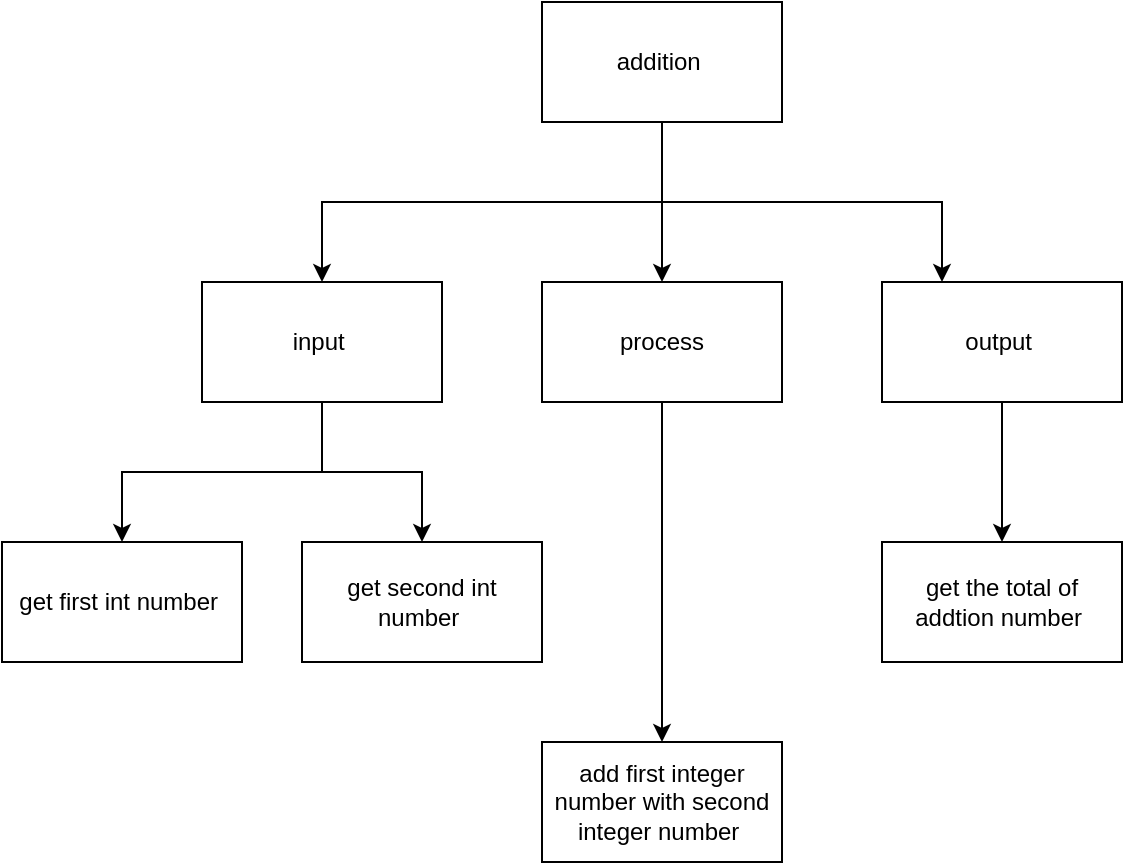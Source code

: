 <mxfile>
    <diagram id="b-8MDv3eXwseDEL6-V1B" name="Page-1">
        <mxGraphModel dx="1074" dy="741" grid="1" gridSize="10" guides="1" tooltips="1" connect="1" arrows="1" fold="1" page="1" pageScale="1" pageWidth="827" pageHeight="1169" math="0" shadow="0">
            <root>
                <mxCell id="0"/>
                <mxCell id="1" parent="0"/>
                <mxCell id="8" style="edgeStyle=orthogonalEdgeStyle;html=1;entryX=0.5;entryY=0;entryDx=0;entryDy=0;rounded=0;" edge="1" parent="1" source="2" target="6">
                    <mxGeometry relative="1" as="geometry"/>
                </mxCell>
                <mxCell id="9" style="edgeStyle=orthogonalEdgeStyle;rounded=0;html=1;" edge="1" parent="1" source="2" target="7">
                    <mxGeometry relative="1" as="geometry"/>
                </mxCell>
                <mxCell id="2" value="input&amp;nbsp;" style="rounded=0;whiteSpace=wrap;html=1;" vertex="1" parent="1">
                    <mxGeometry x="130" y="210" width="120" height="60" as="geometry"/>
                </mxCell>
                <mxCell id="12" style="edgeStyle=orthogonalEdgeStyle;rounded=0;html=1;" edge="1" parent="1" source="3" target="4">
                    <mxGeometry relative="1" as="geometry"/>
                </mxCell>
                <mxCell id="15" style="edgeStyle=orthogonalEdgeStyle;rounded=0;html=1;" edge="1" parent="1" source="3" target="2">
                    <mxGeometry relative="1" as="geometry">
                        <Array as="points">
                            <mxPoint x="360" y="170"/>
                            <mxPoint x="190" y="170"/>
                        </Array>
                    </mxGeometry>
                </mxCell>
                <mxCell id="16" style="edgeStyle=orthogonalEdgeStyle;rounded=0;html=1;" edge="1" parent="1" source="3" target="5">
                    <mxGeometry relative="1" as="geometry">
                        <Array as="points">
                            <mxPoint x="360" y="170"/>
                            <mxPoint x="500" y="170"/>
                        </Array>
                    </mxGeometry>
                </mxCell>
                <mxCell id="3" value="addition&amp;nbsp;" style="rounded=0;whiteSpace=wrap;html=1;" vertex="1" parent="1">
                    <mxGeometry x="300" y="70" width="120" height="60" as="geometry"/>
                </mxCell>
                <mxCell id="19" style="edgeStyle=orthogonalEdgeStyle;rounded=0;html=1;" edge="1" parent="1" source="4" target="18">
                    <mxGeometry relative="1" as="geometry"/>
                </mxCell>
                <mxCell id="4" value="process" style="rounded=0;whiteSpace=wrap;html=1;" vertex="1" parent="1">
                    <mxGeometry x="300" y="210" width="120" height="60" as="geometry"/>
                </mxCell>
                <mxCell id="21" style="edgeStyle=orthogonalEdgeStyle;rounded=0;html=1;" edge="1" parent="1" source="5" target="20">
                    <mxGeometry relative="1" as="geometry"/>
                </mxCell>
                <mxCell id="5" value="output&amp;nbsp;" style="rounded=0;whiteSpace=wrap;html=1;" vertex="1" parent="1">
                    <mxGeometry x="470" y="210" width="120" height="60" as="geometry"/>
                </mxCell>
                <mxCell id="6" value="get first int number&amp;nbsp;" style="rounded=0;whiteSpace=wrap;html=1;" vertex="1" parent="1">
                    <mxGeometry x="30" y="340" width="120" height="60" as="geometry"/>
                </mxCell>
                <mxCell id="7" value="get second int number&amp;nbsp;" style="rounded=0;whiteSpace=wrap;html=1;" vertex="1" parent="1">
                    <mxGeometry x="180" y="340" width="120" height="60" as="geometry"/>
                </mxCell>
                <mxCell id="18" value="add first integer number with second integer number&amp;nbsp;" style="rounded=0;whiteSpace=wrap;html=1;" vertex="1" parent="1">
                    <mxGeometry x="300" y="440" width="120" height="60" as="geometry"/>
                </mxCell>
                <mxCell id="20" value="get the total of addtion number&amp;nbsp;" style="rounded=0;whiteSpace=wrap;html=1;" vertex="1" parent="1">
                    <mxGeometry x="470" y="340" width="120" height="60" as="geometry"/>
                </mxCell>
            </root>
        </mxGraphModel>
    </diagram>
</mxfile>